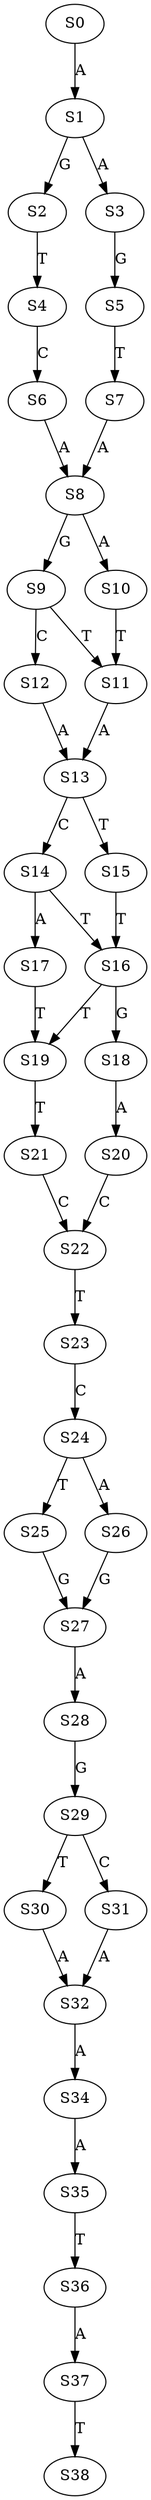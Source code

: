 strict digraph  {
	S0 -> S1 [ label = A ];
	S1 -> S2 [ label = G ];
	S1 -> S3 [ label = A ];
	S2 -> S4 [ label = T ];
	S3 -> S5 [ label = G ];
	S4 -> S6 [ label = C ];
	S5 -> S7 [ label = T ];
	S6 -> S8 [ label = A ];
	S7 -> S8 [ label = A ];
	S8 -> S9 [ label = G ];
	S8 -> S10 [ label = A ];
	S9 -> S11 [ label = T ];
	S9 -> S12 [ label = C ];
	S10 -> S11 [ label = T ];
	S11 -> S13 [ label = A ];
	S12 -> S13 [ label = A ];
	S13 -> S14 [ label = C ];
	S13 -> S15 [ label = T ];
	S14 -> S16 [ label = T ];
	S14 -> S17 [ label = A ];
	S15 -> S16 [ label = T ];
	S16 -> S18 [ label = G ];
	S16 -> S19 [ label = T ];
	S17 -> S19 [ label = T ];
	S18 -> S20 [ label = A ];
	S19 -> S21 [ label = T ];
	S20 -> S22 [ label = C ];
	S21 -> S22 [ label = C ];
	S22 -> S23 [ label = T ];
	S23 -> S24 [ label = C ];
	S24 -> S25 [ label = T ];
	S24 -> S26 [ label = A ];
	S25 -> S27 [ label = G ];
	S26 -> S27 [ label = G ];
	S27 -> S28 [ label = A ];
	S28 -> S29 [ label = G ];
	S29 -> S30 [ label = T ];
	S29 -> S31 [ label = C ];
	S30 -> S32 [ label = A ];
	S31 -> S32 [ label = A ];
	S32 -> S34 [ label = A ];
	S34 -> S35 [ label = A ];
	S35 -> S36 [ label = T ];
	S36 -> S37 [ label = A ];
	S37 -> S38 [ label = T ];
}
